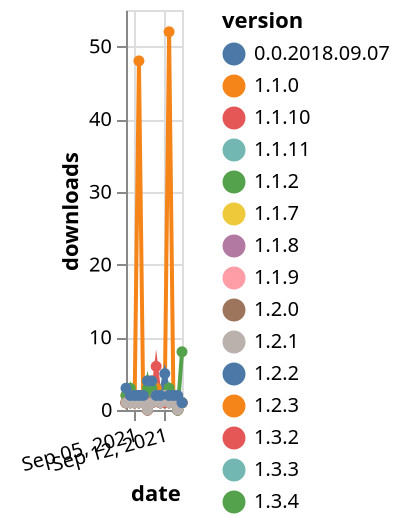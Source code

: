 {"$schema": "https://vega.github.io/schema/vega-lite/v5.json", "description": "A simple bar chart with embedded data.", "data": {"values": [{"date": "2021-09-03", "total": 2150, "delta": 2, "version": "1.1.0"}, {"date": "2021-09-04", "total": 2152, "delta": 2, "version": "1.1.0"}, {"date": "2021-09-05", "total": 2154, "delta": 2, "version": "1.1.0"}, {"date": "2021-09-06", "total": 2156, "delta": 2, "version": "1.1.0"}, {"date": "2021-09-07", "total": 2158, "delta": 2, "version": "1.1.0"}, {"date": "2021-09-08", "total": 2161, "delta": 3, "version": "1.1.0"}, {"date": "2021-09-09", "total": 2165, "delta": 4, "version": "1.1.0"}, {"date": "2021-09-10", "total": 2167, "delta": 2, "version": "1.1.0"}, {"date": "2021-09-11", "total": 2169, "delta": 2, "version": "1.1.0"}, {"date": "2021-09-12", "total": 2171, "delta": 2, "version": "1.1.0"}, {"date": "2021-09-13", "total": 2173, "delta": 2, "version": "1.1.0"}, {"date": "2021-09-14", "total": 2175, "delta": 2, "version": "1.1.0"}, {"date": "2021-09-15", "total": 2175, "delta": 0, "version": "1.1.0"}, {"date": "2021-09-16", "total": 2176, "delta": 1, "version": "1.1.0"}, {"date": "2021-09-03", "total": 217, "delta": 1, "version": "1.1.9"}, {"date": "2021-09-04", "total": 218, "delta": 1, "version": "1.1.9"}, {"date": "2021-09-05", "total": 219, "delta": 1, "version": "1.1.9"}, {"date": "2021-09-06", "total": 220, "delta": 1, "version": "1.1.9"}, {"date": "2021-09-07", "total": 221, "delta": 1, "version": "1.1.9"}, {"date": "2021-09-08", "total": 221, "delta": 0, "version": "1.1.9"}, {"date": "2021-09-09", "total": 222, "delta": 1, "version": "1.1.9"}, {"date": "2021-09-10", "total": 224, "delta": 2, "version": "1.1.9"}, {"date": "2021-09-11", "total": 225, "delta": 1, "version": "1.1.9"}, {"date": "2021-09-12", "total": 227, "delta": 2, "version": "1.1.9"}, {"date": "2021-09-13", "total": 228, "delta": 1, "version": "1.1.9"}, {"date": "2021-09-14", "total": 229, "delta": 1, "version": "1.1.9"}, {"date": "2021-09-15", "total": 229, "delta": 0, "version": "1.1.9"}, {"date": "2021-09-16", "total": 230, "delta": 1, "version": "1.1.9"}, {"date": "2021-09-03", "total": 236, "delta": 1, "version": "1.1.8"}, {"date": "2021-09-04", "total": 237, "delta": 1, "version": "1.1.8"}, {"date": "2021-09-05", "total": 238, "delta": 1, "version": "1.1.8"}, {"date": "2021-09-06", "total": 239, "delta": 1, "version": "1.1.8"}, {"date": "2021-09-07", "total": 240, "delta": 1, "version": "1.1.8"}, {"date": "2021-09-08", "total": 240, "delta": 0, "version": "1.1.8"}, {"date": "2021-09-09", "total": 241, "delta": 1, "version": "1.1.8"}, {"date": "2021-09-10", "total": 243, "delta": 2, "version": "1.1.8"}, {"date": "2021-09-11", "total": 244, "delta": 1, "version": "1.1.8"}, {"date": "2021-09-12", "total": 245, "delta": 1, "version": "1.1.8"}, {"date": "2021-09-13", "total": 246, "delta": 1, "version": "1.1.8"}, {"date": "2021-09-14", "total": 247, "delta": 1, "version": "1.1.8"}, {"date": "2021-09-15", "total": 247, "delta": 0, "version": "1.1.8"}, {"date": "2021-09-16", "total": 248, "delta": 1, "version": "1.1.8"}, {"date": "2021-09-03", "total": 346, "delta": 1, "version": "1.3.3"}, {"date": "2021-09-04", "total": 347, "delta": 1, "version": "1.3.3"}, {"date": "2021-09-05", "total": 348, "delta": 1, "version": "1.3.3"}, {"date": "2021-09-06", "total": 349, "delta": 1, "version": "1.3.3"}, {"date": "2021-09-07", "total": 350, "delta": 1, "version": "1.3.3"}, {"date": "2021-09-08", "total": 350, "delta": 0, "version": "1.3.3"}, {"date": "2021-09-09", "total": 351, "delta": 1, "version": "1.3.3"}, {"date": "2021-09-10", "total": 354, "delta": 3, "version": "1.3.3"}, {"date": "2021-09-11", "total": 355, "delta": 1, "version": "1.3.3"}, {"date": "2021-09-12", "total": 356, "delta": 1, "version": "1.3.3"}, {"date": "2021-09-13", "total": 357, "delta": 1, "version": "1.3.3"}, {"date": "2021-09-14", "total": 358, "delta": 1, "version": "1.3.3"}, {"date": "2021-09-15", "total": 358, "delta": 0, "version": "1.3.3"}, {"date": "2021-09-16", "total": 359, "delta": 1, "version": "1.3.3"}, {"date": "2021-09-03", "total": 222, "delta": 1, "version": "1.1.7"}, {"date": "2021-09-04", "total": 223, "delta": 1, "version": "1.1.7"}, {"date": "2021-09-05", "total": 224, "delta": 1, "version": "1.1.7"}, {"date": "2021-09-06", "total": 225, "delta": 1, "version": "1.1.7"}, {"date": "2021-09-07", "total": 226, "delta": 1, "version": "1.1.7"}, {"date": "2021-09-08", "total": 226, "delta": 0, "version": "1.1.7"}, {"date": "2021-09-09", "total": 227, "delta": 1, "version": "1.1.7"}, {"date": "2021-09-10", "total": 229, "delta": 2, "version": "1.1.7"}, {"date": "2021-09-11", "total": 230, "delta": 1, "version": "1.1.7"}, {"date": "2021-09-12", "total": 231, "delta": 1, "version": "1.1.7"}, {"date": "2021-09-13", "total": 232, "delta": 1, "version": "1.1.7"}, {"date": "2021-09-14", "total": 233, "delta": 1, "version": "1.1.7"}, {"date": "2021-09-15", "total": 233, "delta": 0, "version": "1.1.7"}, {"date": "2021-09-16", "total": 234, "delta": 1, "version": "1.1.7"}, {"date": "2021-09-03", "total": 208, "delta": 1, "version": "1.2.2"}, {"date": "2021-09-04", "total": 209, "delta": 1, "version": "1.2.2"}, {"date": "2021-09-05", "total": 210, "delta": 1, "version": "1.2.2"}, {"date": "2021-09-06", "total": 211, "delta": 1, "version": "1.2.2"}, {"date": "2021-09-07", "total": 212, "delta": 1, "version": "1.2.2"}, {"date": "2021-09-08", "total": 212, "delta": 0, "version": "1.2.2"}, {"date": "2021-09-09", "total": 213, "delta": 1, "version": "1.2.2"}, {"date": "2021-09-10", "total": 215, "delta": 2, "version": "1.2.2"}, {"date": "2021-09-11", "total": 216, "delta": 1, "version": "1.2.2"}, {"date": "2021-09-12", "total": 217, "delta": 1, "version": "1.2.2"}, {"date": "2021-09-13", "total": 218, "delta": 1, "version": "1.2.2"}, {"date": "2021-09-14", "total": 219, "delta": 1, "version": "1.2.2"}, {"date": "2021-09-15", "total": 219, "delta": 0, "version": "1.2.2"}, {"date": "2021-09-16", "total": 220, "delta": 1, "version": "1.2.2"}, {"date": "2021-09-03", "total": 349, "delta": 1, "version": "1.1.11"}, {"date": "2021-09-04", "total": 350, "delta": 1, "version": "1.1.11"}, {"date": "2021-09-05", "total": 351, "delta": 1, "version": "1.1.11"}, {"date": "2021-09-06", "total": 352, "delta": 1, "version": "1.1.11"}, {"date": "2021-09-07", "total": 353, "delta": 1, "version": "1.1.11"}, {"date": "2021-09-08", "total": 354, "delta": 1, "version": "1.1.11"}, {"date": "2021-09-09", "total": 355, "delta": 1, "version": "1.1.11"}, {"date": "2021-09-10", "total": 357, "delta": 2, "version": "1.1.11"}, {"date": "2021-09-11", "total": 358, "delta": 1, "version": "1.1.11"}, {"date": "2021-09-12", "total": 359, "delta": 1, "version": "1.1.11"}, {"date": "2021-09-13", "total": 360, "delta": 1, "version": "1.1.11"}, {"date": "2021-09-14", "total": 361, "delta": 1, "version": "1.1.11"}, {"date": "2021-09-15", "total": 362, "delta": 1, "version": "1.1.11"}, {"date": "2021-09-16", "total": 363, "delta": 1, "version": "1.1.11"}, {"date": "2021-09-03", "total": 306, "delta": 1, "version": "1.3.4"}, {"date": "2021-09-04", "total": 309, "delta": 3, "version": "1.3.4"}, {"date": "2021-09-05", "total": 310, "delta": 1, "version": "1.3.4"}, {"date": "2021-09-06", "total": 311, "delta": 1, "version": "1.3.4"}, {"date": "2021-09-07", "total": 312, "delta": 1, "version": "1.3.4"}, {"date": "2021-09-08", "total": 316, "delta": 4, "version": "1.3.4"}, {"date": "2021-09-09", "total": 317, "delta": 1, "version": "1.3.4"}, {"date": "2021-09-10", "total": 320, "delta": 3, "version": "1.3.4"}, {"date": "2021-09-11", "total": 321, "delta": 1, "version": "1.3.4"}, {"date": "2021-09-12", "total": 322, "delta": 1, "version": "1.3.4"}, {"date": "2021-09-13", "total": 325, "delta": 3, "version": "1.3.4"}, {"date": "2021-09-14", "total": 326, "delta": 1, "version": "1.3.4"}, {"date": "2021-09-15", "total": 326, "delta": 0, "version": "1.3.4"}, {"date": "2021-09-16", "total": 334, "delta": 8, "version": "1.3.4"}, {"date": "2021-09-03", "total": 14138, "delta": 1, "version": "1.2.3"}, {"date": "2021-09-04", "total": 14139, "delta": 1, "version": "1.2.3"}, {"date": "2021-09-05", "total": 14140, "delta": 1, "version": "1.2.3"}, {"date": "2021-09-06", "total": 14188, "delta": 48, "version": "1.2.3"}, {"date": "2021-09-07", "total": 14189, "delta": 1, "version": "1.2.3"}, {"date": "2021-09-08", "total": 14189, "delta": 0, "version": "1.2.3"}, {"date": "2021-09-09", "total": 14190, "delta": 1, "version": "1.2.3"}, {"date": "2021-09-10", "total": 14193, "delta": 3, "version": "1.2.3"}, {"date": "2021-09-11", "total": 14194, "delta": 1, "version": "1.2.3"}, {"date": "2021-09-12", "total": 14196, "delta": 2, "version": "1.2.3"}, {"date": "2021-09-13", "total": 14248, "delta": 52, "version": "1.2.3"}, {"date": "2021-09-14", "total": 14250, "delta": 2, "version": "1.2.3"}, {"date": "2021-09-15", "total": 14251, "delta": 1, "version": "1.2.3"}, {"date": "2021-09-16", "total": 14252, "delta": 1, "version": "1.2.3"}, {"date": "2021-09-03", "total": 367, "delta": 1, "version": "1.3.2"}, {"date": "2021-09-04", "total": 369, "delta": 2, "version": "1.3.2"}, {"date": "2021-09-05", "total": 370, "delta": 1, "version": "1.3.2"}, {"date": "2021-09-06", "total": 371, "delta": 1, "version": "1.3.2"}, {"date": "2021-09-07", "total": 372, "delta": 1, "version": "1.3.2"}, {"date": "2021-09-08", "total": 372, "delta": 0, "version": "1.3.2"}, {"date": "2021-09-09", "total": 373, "delta": 1, "version": "1.3.2"}, {"date": "2021-09-10", "total": 379, "delta": 6, "version": "1.3.2"}, {"date": "2021-09-11", "total": 380, "delta": 1, "version": "1.3.2"}, {"date": "2021-09-12", "total": 381, "delta": 1, "version": "1.3.2"}, {"date": "2021-09-13", "total": 382, "delta": 1, "version": "1.3.2"}, {"date": "2021-09-14", "total": 383, "delta": 1, "version": "1.3.2"}, {"date": "2021-09-15", "total": 383, "delta": 0, "version": "1.3.2"}, {"date": "2021-09-16", "total": 384, "delta": 1, "version": "1.3.2"}, {"date": "2021-09-03", "total": 181, "delta": 1, "version": "1.2.0"}, {"date": "2021-09-04", "total": 182, "delta": 1, "version": "1.2.0"}, {"date": "2021-09-05", "total": 183, "delta": 1, "version": "1.2.0"}, {"date": "2021-09-06", "total": 184, "delta": 1, "version": "1.2.0"}, {"date": "2021-09-07", "total": 185, "delta": 1, "version": "1.2.0"}, {"date": "2021-09-08", "total": 185, "delta": 0, "version": "1.2.0"}, {"date": "2021-09-09", "total": 186, "delta": 1, "version": "1.2.0"}, {"date": "2021-09-10", "total": 188, "delta": 2, "version": "1.2.0"}, {"date": "2021-09-11", "total": 189, "delta": 1, "version": "1.2.0"}, {"date": "2021-09-12", "total": 191, "delta": 2, "version": "1.2.0"}, {"date": "2021-09-13", "total": 192, "delta": 1, "version": "1.2.0"}, {"date": "2021-09-14", "total": 193, "delta": 1, "version": "1.2.0"}, {"date": "2021-09-15", "total": 193, "delta": 0, "version": "1.2.0"}, {"date": "2021-09-16", "total": 194, "delta": 1, "version": "1.2.0"}, {"date": "2021-09-03", "total": 1912, "delta": 2, "version": "1.1.2"}, {"date": "2021-09-04", "total": 1914, "delta": 2, "version": "1.1.2"}, {"date": "2021-09-05", "total": 1916, "delta": 2, "version": "1.1.2"}, {"date": "2021-09-06", "total": 1918, "delta": 2, "version": "1.1.2"}, {"date": "2021-09-07", "total": 1920, "delta": 2, "version": "1.1.2"}, {"date": "2021-09-08", "total": 1923, "delta": 3, "version": "1.1.2"}, {"date": "2021-09-09", "total": 1926, "delta": 3, "version": "1.1.2"}, {"date": "2021-09-10", "total": 1928, "delta": 2, "version": "1.1.2"}, {"date": "2021-09-11", "total": 1930, "delta": 2, "version": "1.1.2"}, {"date": "2021-09-12", "total": 1932, "delta": 2, "version": "1.1.2"}, {"date": "2021-09-13", "total": 1934, "delta": 2, "version": "1.1.2"}, {"date": "2021-09-14", "total": 1936, "delta": 2, "version": "1.1.2"}, {"date": "2021-09-15", "total": 1936, "delta": 0, "version": "1.1.2"}, {"date": "2021-09-16", "total": 1937, "delta": 1, "version": "1.1.2"}, {"date": "2021-09-03", "total": 251, "delta": 1, "version": "1.1.10"}, {"date": "2021-09-04", "total": 253, "delta": 2, "version": "1.1.10"}, {"date": "2021-09-05", "total": 254, "delta": 1, "version": "1.1.10"}, {"date": "2021-09-06", "total": 255, "delta": 1, "version": "1.1.10"}, {"date": "2021-09-07", "total": 256, "delta": 1, "version": "1.1.10"}, {"date": "2021-09-08", "total": 257, "delta": 1, "version": "1.1.10"}, {"date": "2021-09-09", "total": 258, "delta": 1, "version": "1.1.10"}, {"date": "2021-09-10", "total": 260, "delta": 2, "version": "1.1.10"}, {"date": "2021-09-11", "total": 261, "delta": 1, "version": "1.1.10"}, {"date": "2021-09-12", "total": 262, "delta": 1, "version": "1.1.10"}, {"date": "2021-09-13", "total": 263, "delta": 1, "version": "1.1.10"}, {"date": "2021-09-14", "total": 264, "delta": 1, "version": "1.1.10"}, {"date": "2021-09-15", "total": 265, "delta": 1, "version": "1.1.10"}, {"date": "2021-09-16", "total": 266, "delta": 1, "version": "1.1.10"}, {"date": "2021-09-03", "total": 1368, "delta": 1, "version": "1.2.1"}, {"date": "2021-09-04", "total": 1369, "delta": 1, "version": "1.2.1"}, {"date": "2021-09-05", "total": 1370, "delta": 1, "version": "1.2.1"}, {"date": "2021-09-06", "total": 1371, "delta": 1, "version": "1.2.1"}, {"date": "2021-09-07", "total": 1372, "delta": 1, "version": "1.2.1"}, {"date": "2021-09-08", "total": 1372, "delta": 0, "version": "1.2.1"}, {"date": "2021-09-09", "total": 1373, "delta": 1, "version": "1.2.1"}, {"date": "2021-09-10", "total": 1375, "delta": 2, "version": "1.2.1"}, {"date": "2021-09-11", "total": 1376, "delta": 1, "version": "1.2.1"}, {"date": "2021-09-12", "total": 1378, "delta": 2, "version": "1.2.1"}, {"date": "2021-09-13", "total": 1379, "delta": 1, "version": "1.2.1"}, {"date": "2021-09-14", "total": 1380, "delta": 1, "version": "1.2.1"}, {"date": "2021-09-15", "total": 1380, "delta": 0, "version": "1.2.1"}, {"date": "2021-09-16", "total": 1381, "delta": 1, "version": "1.2.1"}, {"date": "2021-09-03", "total": 2575, "delta": 3, "version": "0.0.2018.09.07"}, {"date": "2021-09-04", "total": 2577, "delta": 2, "version": "0.0.2018.09.07"}, {"date": "2021-09-05", "total": 2579, "delta": 2, "version": "0.0.2018.09.07"}, {"date": "2021-09-06", "total": 2581, "delta": 2, "version": "0.0.2018.09.07"}, {"date": "2021-09-07", "total": 2583, "delta": 2, "version": "0.0.2018.09.07"}, {"date": "2021-09-08", "total": 2587, "delta": 4, "version": "0.0.2018.09.07"}, {"date": "2021-09-09", "total": 2591, "delta": 4, "version": "0.0.2018.09.07"}, {"date": "2021-09-10", "total": 2593, "delta": 2, "version": "0.0.2018.09.07"}, {"date": "2021-09-11", "total": 2595, "delta": 2, "version": "0.0.2018.09.07"}, {"date": "2021-09-12", "total": 2600, "delta": 5, "version": "0.0.2018.09.07"}, {"date": "2021-09-13", "total": 2602, "delta": 2, "version": "0.0.2018.09.07"}, {"date": "2021-09-14", "total": 2604, "delta": 2, "version": "0.0.2018.09.07"}, {"date": "2021-09-15", "total": 2606, "delta": 2, "version": "0.0.2018.09.07"}, {"date": "2021-09-16", "total": 2607, "delta": 1, "version": "0.0.2018.09.07"}]}, "width": "container", "mark": {"type": "line", "point": {"filled": true}}, "encoding": {"x": {"field": "date", "type": "temporal", "timeUnit": "yearmonthdate", "title": "date", "axis": {"labelAngle": -15}}, "y": {"field": "delta", "type": "quantitative", "title": "downloads"}, "color": {"field": "version", "type": "nominal"}, "tooltip": {"field": "delta"}}}